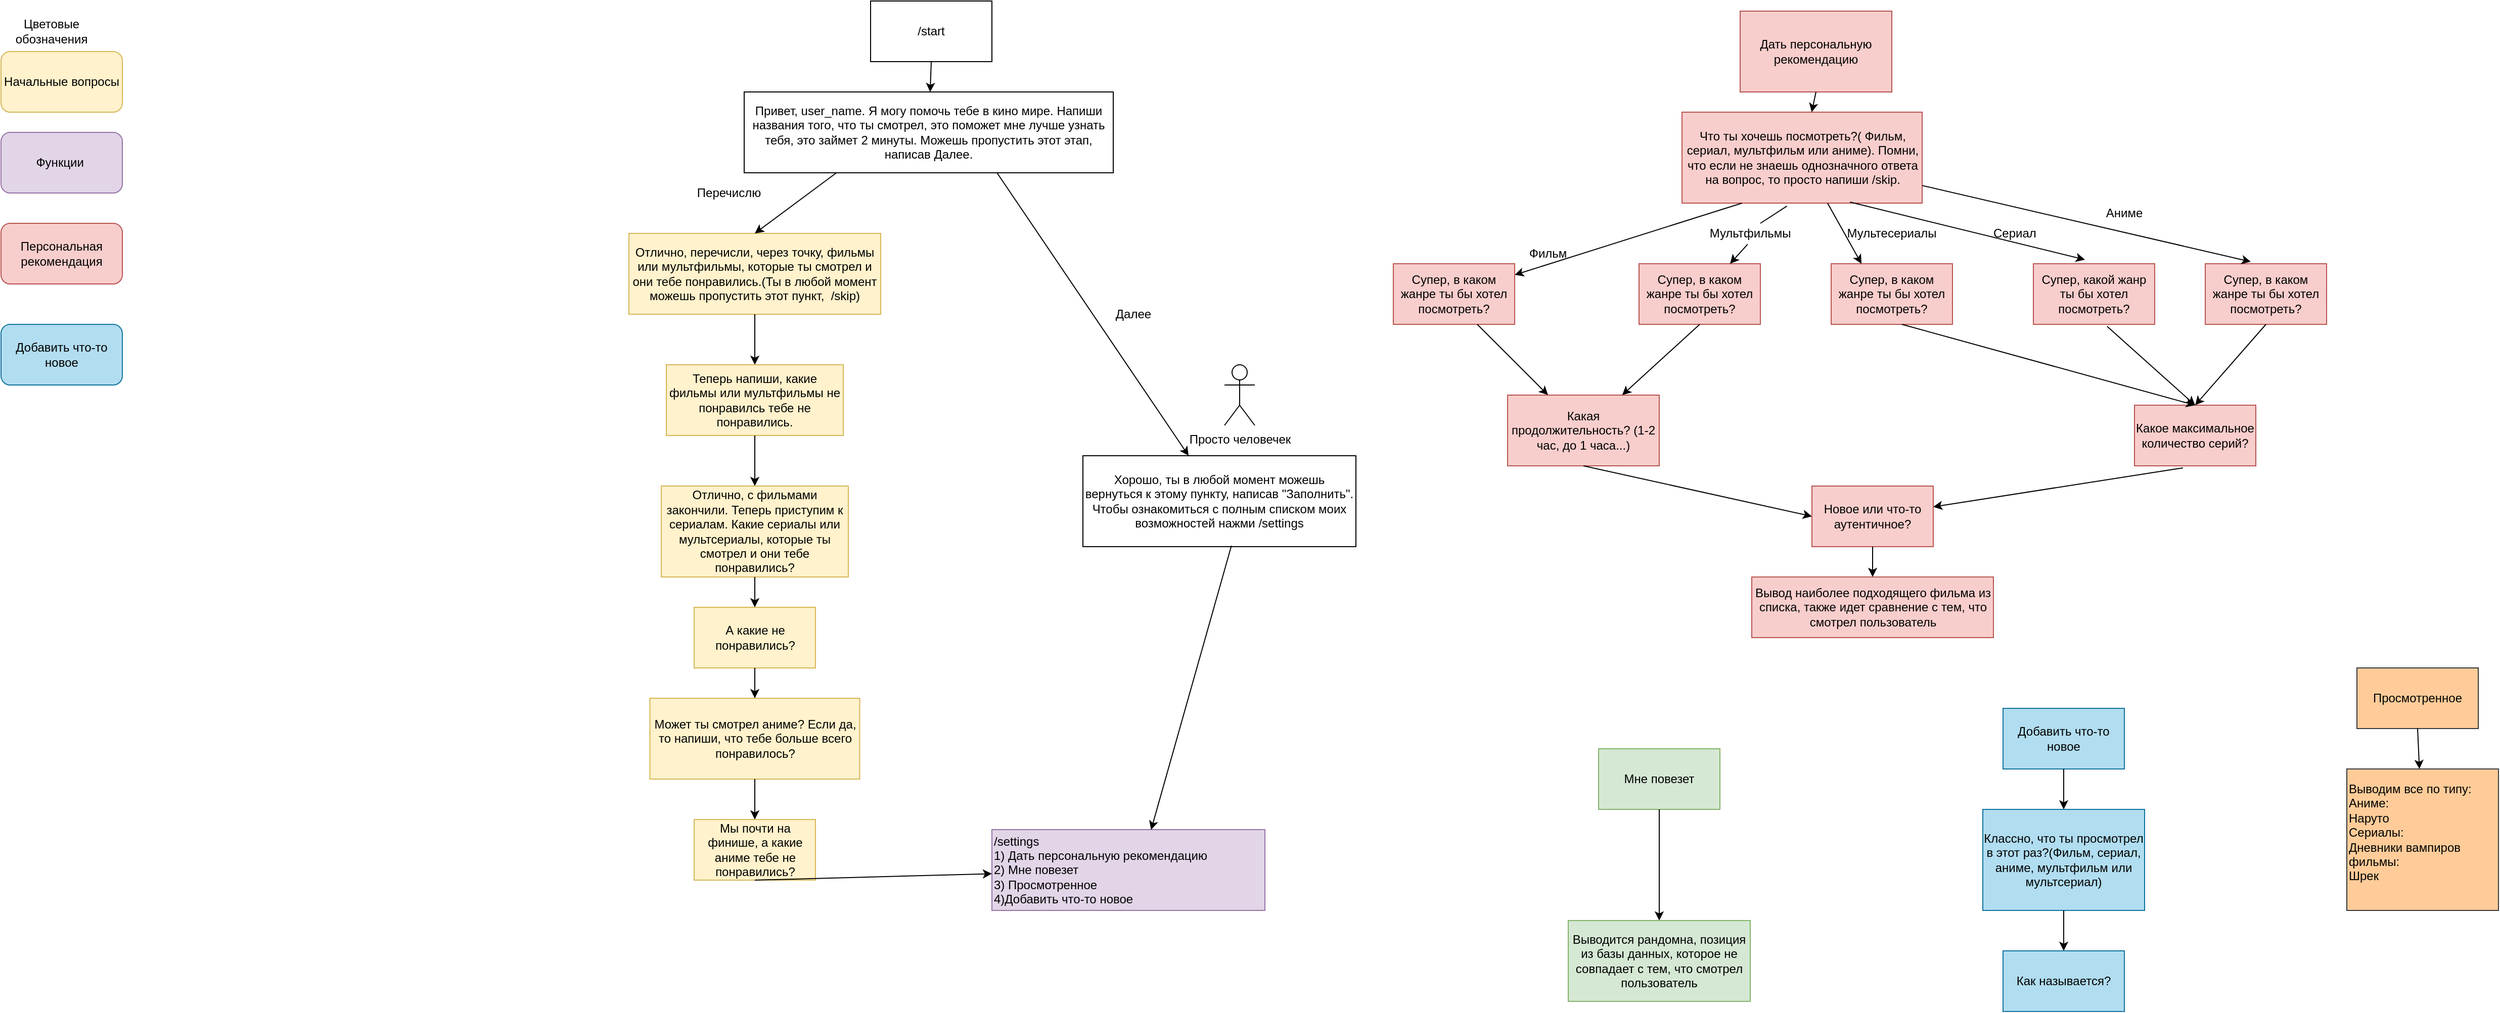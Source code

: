 <mxfile version="14.5.10" type="github">
  <diagram id="aV00lB4m98laV_DwpAlv" name="Page-1">
    <mxGraphModel dx="1695" dy="479" grid="1" gridSize="10" guides="1" tooltips="1" connect="1" arrows="1" fold="1" page="1" pageScale="1" pageWidth="827" pageHeight="1169" math="0" shadow="0">
      <root>
        <mxCell id="0" />
        <mxCell id="1" parent="0" />
        <mxCell id="vRKRvqlmKyvSmNE2YDa2-1" value="/start" style="rounded=0;whiteSpace=wrap;html=1;" parent="1" vertex="1">
          <mxGeometry x="310" width="120" height="60" as="geometry" />
        </mxCell>
        <mxCell id="vRKRvqlmKyvSmNE2YDa2-3" value="" style="endArrow=classic;html=1;exitX=0.5;exitY=1;exitDx=0;exitDy=0;" parent="1" source="vRKRvqlmKyvSmNE2YDa2-1" target="vRKRvqlmKyvSmNE2YDa2-4" edge="1">
          <mxGeometry width="50" height="50" relative="1" as="geometry">
            <mxPoint x="220" y="210" as="sourcePoint" />
            <mxPoint x="240" y="80" as="targetPoint" />
          </mxGeometry>
        </mxCell>
        <mxCell id="vRKRvqlmKyvSmNE2YDa2-4" value="Привет, user_name. Я могу помочь тебе в кино мире. Напиши названия того, что ты смотрел, это поможет мне лучше узнать тебя, это займет 2 минуты. Можешь пропустить этот этап, написав Далее." style="rounded=0;whiteSpace=wrap;html=1;" parent="1" vertex="1">
          <mxGeometry x="185" y="90" width="365" height="80" as="geometry" />
        </mxCell>
        <mxCell id="vRKRvqlmKyvSmNE2YDa2-5" value="Отлично, перечисли, через точку, фильмы или мультфильмы, которые ты смотрел и они тебе понравились.(Ты в любой момент можешь пропустить этот пункт,&amp;nbsp; /skip)" style="rounded=0;whiteSpace=wrap;html=1;fillColor=#fff2cc;strokeColor=#d6b656;" parent="1" vertex="1">
          <mxGeometry x="71" y="230" width="249" height="80" as="geometry" />
        </mxCell>
        <mxCell id="vRKRvqlmKyvSmNE2YDa2-6" value="Хорошо, ты в любой момент можешь вернуться к этому пункту, написав &quot;Заполнить&quot;. Чтобы ознакомиться с полным списком моих возможностей нажми /settings" style="rounded=0;whiteSpace=wrap;html=1;" parent="1" vertex="1">
          <mxGeometry x="520" y="450" width="270" height="90" as="geometry" />
        </mxCell>
        <mxCell id="vRKRvqlmKyvSmNE2YDa2-7" value="" style="endArrow=classic;html=1;exitX=0.25;exitY=1;exitDx=0;exitDy=0;entryX=0.5;entryY=0;entryDx=0;entryDy=0;" parent="1" source="vRKRvqlmKyvSmNE2YDa2-4" target="vRKRvqlmKyvSmNE2YDa2-5" edge="1">
          <mxGeometry width="50" height="50" relative="1" as="geometry">
            <mxPoint x="220" y="180" as="sourcePoint" />
            <mxPoint x="270" y="130" as="targetPoint" />
          </mxGeometry>
        </mxCell>
        <mxCell id="vRKRvqlmKyvSmNE2YDa2-8" value="" style="endArrow=classic;html=1;exitX=0.685;exitY=1;exitDx=0;exitDy=0;exitPerimeter=0;" parent="1" source="vRKRvqlmKyvSmNE2YDa2-4" target="vRKRvqlmKyvSmNE2YDa2-6" edge="1">
          <mxGeometry width="50" height="50" relative="1" as="geometry">
            <mxPoint x="220" y="180" as="sourcePoint" />
            <mxPoint x="270" y="130" as="targetPoint" />
          </mxGeometry>
        </mxCell>
        <mxCell id="vRKRvqlmKyvSmNE2YDa2-9" value="Далее" style="text;html=1;strokeColor=none;fillColor=none;align=center;verticalAlign=middle;whiteSpace=wrap;rounded=0;" parent="1" vertex="1">
          <mxGeometry x="550" y="300" width="40" height="20" as="geometry" />
        </mxCell>
        <mxCell id="vRKRvqlmKyvSmNE2YDa2-10" value="Перечислю" style="text;html=1;strokeColor=none;fillColor=none;align=center;verticalAlign=middle;whiteSpace=wrap;rounded=0;" parent="1" vertex="1">
          <mxGeometry x="150" y="180" width="40" height="20" as="geometry" />
        </mxCell>
        <mxCell id="vRKRvqlmKyvSmNE2YDa2-12" value="" style="endArrow=classic;html=1;exitX=0.5;exitY=1;exitDx=0;exitDy=0;" parent="1" source="vRKRvqlmKyvSmNE2YDa2-5" target="vRKRvqlmKyvSmNE2YDa2-13" edge="1">
          <mxGeometry width="50" height="50" relative="1" as="geometry">
            <mxPoint x="220" y="310" as="sourcePoint" />
            <mxPoint x="130" y="330" as="targetPoint" />
          </mxGeometry>
        </mxCell>
        <mxCell id="vRKRvqlmKyvSmNE2YDa2-13" value="Теперь напиши, какие фильмы или мультфильмы не понравилсь тебе не понравились." style="rounded=0;whiteSpace=wrap;html=1;fillColor=#fff2cc;strokeColor=#d6b656;" parent="1" vertex="1">
          <mxGeometry x="108" y="360" width="175" height="70" as="geometry" />
        </mxCell>
        <mxCell id="vRKRvqlmKyvSmNE2YDa2-15" value="" style="endArrow=classic;html=1;exitX=0.5;exitY=1;exitDx=0;exitDy=0;" parent="1" source="vRKRvqlmKyvSmNE2YDa2-13" target="vRKRvqlmKyvSmNE2YDa2-16" edge="1">
          <mxGeometry width="50" height="50" relative="1" as="geometry">
            <mxPoint x="220" y="310" as="sourcePoint" />
            <mxPoint x="130" y="410" as="targetPoint" />
          </mxGeometry>
        </mxCell>
        <mxCell id="vRKRvqlmKyvSmNE2YDa2-16" value="Отлично, с фильмами закончили. Теперь приступим к сериалам. Какие сериалы или мультсериалы, которые ты смотрел и они тебе понравились?" style="rounded=0;whiteSpace=wrap;html=1;fillColor=#fff2cc;strokeColor=#d6b656;" parent="1" vertex="1">
          <mxGeometry x="103" y="480" width="185" height="90" as="geometry" />
        </mxCell>
        <mxCell id="vRKRvqlmKyvSmNE2YDa2-17" value="А какие не понравились?" style="rounded=0;whiteSpace=wrap;html=1;fillColor=#fff2cc;strokeColor=#d6b656;" parent="1" vertex="1">
          <mxGeometry x="135.5" y="600" width="120" height="60" as="geometry" />
        </mxCell>
        <mxCell id="vRKRvqlmKyvSmNE2YDa2-18" value="" style="endArrow=classic;html=1;exitX=0.5;exitY=1;exitDx=0;exitDy=0;" parent="1" source="vRKRvqlmKyvSmNE2YDa2-16" target="vRKRvqlmKyvSmNE2YDa2-17" edge="1">
          <mxGeometry width="50" height="50" relative="1" as="geometry">
            <mxPoint x="220" y="580" as="sourcePoint" />
            <mxPoint x="270" y="530" as="targetPoint" />
          </mxGeometry>
        </mxCell>
        <mxCell id="vRKRvqlmKyvSmNE2YDa2-19" value="Может ты смотрел аниме? Если да, то напиши, что тебе больше всего понравилось?" style="rounded=0;whiteSpace=wrap;html=1;fillColor=#fff2cc;strokeColor=#d6b656;" parent="1" vertex="1">
          <mxGeometry x="91.75" y="690" width="207.5" height="80" as="geometry" />
        </mxCell>
        <mxCell id="vRKRvqlmKyvSmNE2YDa2-20" value="" style="endArrow=classic;html=1;exitX=0.5;exitY=1;exitDx=0;exitDy=0;" parent="1" source="vRKRvqlmKyvSmNE2YDa2-17" target="vRKRvqlmKyvSmNE2YDa2-19" edge="1">
          <mxGeometry width="50" height="50" relative="1" as="geometry">
            <mxPoint x="240" y="700" as="sourcePoint" />
            <mxPoint x="290" y="650" as="targetPoint" />
          </mxGeometry>
        </mxCell>
        <mxCell id="Wr12T5slUzwtYqqn4j88-1" value="Мы почти на финише, а какие аниме тебе не понравились?" style="rounded=0;whiteSpace=wrap;html=1;fillColor=#fff2cc;strokeColor=#d6b656;" parent="1" vertex="1">
          <mxGeometry x="135.5" y="810" width="120" height="60" as="geometry" />
        </mxCell>
        <mxCell id="Wr12T5slUzwtYqqn4j88-2" value="" style="endArrow=classic;html=1;exitX=0.5;exitY=1;exitDx=0;exitDy=0;entryX=0.5;entryY=0;entryDx=0;entryDy=0;" parent="1" source="vRKRvqlmKyvSmNE2YDa2-19" target="Wr12T5slUzwtYqqn4j88-1" edge="1">
          <mxGeometry width="50" height="50" relative="1" as="geometry">
            <mxPoint x="390" y="710" as="sourcePoint" />
            <mxPoint x="440" y="660" as="targetPoint" />
          </mxGeometry>
        </mxCell>
        <mxCell id="Wr12T5slUzwtYqqn4j88-4" value="Начальные вопросы " style="rounded=1;whiteSpace=wrap;html=1;fillColor=#fff2cc;strokeColor=#d6b656;" parent="1" vertex="1">
          <mxGeometry x="-550" y="50" width="120" height="60" as="geometry" />
        </mxCell>
        <mxCell id="Wr12T5slUzwtYqqn4j88-5" value="Цветовые обозначения" style="text;html=1;strokeColor=none;fillColor=none;align=center;verticalAlign=middle;whiteSpace=wrap;rounded=0;" parent="1" vertex="1">
          <mxGeometry x="-520" y="20" width="40" height="20" as="geometry" />
        </mxCell>
        <mxCell id="2YeTzln--VD0P2cOwKcS-1" value="/settings&lt;br&gt;1) Дать персональную рекомендацию&lt;br&gt;2) Мне повезет&lt;br&gt;&lt;div&gt;&lt;span&gt;3) Просмотренное&amp;nbsp;&lt;/span&gt;&lt;/div&gt;&lt;div&gt;&lt;span&gt;4)Добавить что-то новое&lt;/span&gt;&lt;/div&gt;" style="rounded=0;whiteSpace=wrap;html=1;fillColor=#e1d5e7;strokeColor=#9673a6;align=left;" parent="1" vertex="1">
          <mxGeometry x="430" y="820" width="270" height="80" as="geometry" />
        </mxCell>
        <mxCell id="2YeTzln--VD0P2cOwKcS-2" value="Функции&amp;nbsp;" style="rounded=1;whiteSpace=wrap;html=1;fillColor=#e1d5e7;strokeColor=#9673a6;" parent="1" vertex="1">
          <mxGeometry x="-550" y="130" width="120" height="60" as="geometry" />
        </mxCell>
        <mxCell id="2YeTzln--VD0P2cOwKcS-3" value="" style="endArrow=classic;html=1;exitX=0.5;exitY=1;exitDx=0;exitDy=0;" parent="1" source="Wr12T5slUzwtYqqn4j88-1" target="2YeTzln--VD0P2cOwKcS-1" edge="1">
          <mxGeometry width="50" height="50" relative="1" as="geometry">
            <mxPoint x="410" y="760" as="sourcePoint" />
            <mxPoint x="470" y="870" as="targetPoint" />
          </mxGeometry>
        </mxCell>
        <mxCell id="2YeTzln--VD0P2cOwKcS-4" value="" style="endArrow=classic;html=1;exitX=0.544;exitY=0.989;exitDx=0;exitDy=0;exitPerimeter=0;entryX=0.583;entryY=0.003;entryDx=0;entryDy=0;entryPerimeter=0;" parent="1" source="vRKRvqlmKyvSmNE2YDa2-6" target="2YeTzln--VD0P2cOwKcS-1" edge="1">
          <mxGeometry width="50" height="50" relative="1" as="geometry">
            <mxPoint x="410" y="760" as="sourcePoint" />
            <mxPoint x="460" y="710" as="targetPoint" />
          </mxGeometry>
        </mxCell>
        <mxCell id="2YeTzln--VD0P2cOwKcS-5" value="Дать персональную рекомендацию" style="rounded=0;whiteSpace=wrap;html=1;fillColor=#f8cecc;strokeColor=#b85450;" parent="1" vertex="1">
          <mxGeometry x="1170" y="10" width="150" height="80" as="geometry" />
        </mxCell>
        <mxCell id="2YeTzln--VD0P2cOwKcS-6" value="" style="endArrow=classic;html=1;exitX=0.5;exitY=1;exitDx=0;exitDy=0;" parent="1" source="2YeTzln--VD0P2cOwKcS-5" target="2YeTzln--VD0P2cOwKcS-7" edge="1">
          <mxGeometry width="50" height="50" relative="1" as="geometry">
            <mxPoint x="850" y="140" as="sourcePoint" />
            <mxPoint x="1245" y="160" as="targetPoint" />
          </mxGeometry>
        </mxCell>
        <mxCell id="2YeTzln--VD0P2cOwKcS-7" value="Что ты хочешь посмотреть?( Фильм, сериал, мультфильм или аниме). Помни, что если не знаешь однозначного ответа на вопрос, то просто напиши /skip. " style="rounded=0;whiteSpace=wrap;html=1;fillColor=#f8cecc;strokeColor=#b85450;" parent="1" vertex="1">
          <mxGeometry x="1112.5" y="110" width="237.5" height="90" as="geometry" />
        </mxCell>
        <mxCell id="2YeTzln--VD0P2cOwKcS-8" value="" style="endArrow=classic;html=1;exitX=0.25;exitY=1;exitDx=0;exitDy=0;" parent="1" source="2YeTzln--VD0P2cOwKcS-7" target="2YeTzln--VD0P2cOwKcS-9" edge="1">
          <mxGeometry width="50" height="50" relative="1" as="geometry">
            <mxPoint x="850" y="210" as="sourcePoint" />
            <mxPoint x="1080" y="270" as="targetPoint" />
            <Array as="points" />
          </mxGeometry>
        </mxCell>
        <mxCell id="2YeTzln--VD0P2cOwKcS-9" value="Супер, в каком жанре ты бы хотел посмотреть?" style="rounded=0;whiteSpace=wrap;html=1;fillColor=#f8cecc;strokeColor=#b85450;" parent="1" vertex="1">
          <mxGeometry x="827" y="260" width="120" height="60" as="geometry" />
        </mxCell>
        <mxCell id="niV2gqIyMvJU-rpUqNF2-1" value="Фильм" style="text;html=1;strokeColor=none;fillColor=none;align=center;verticalAlign=middle;whiteSpace=wrap;rounded=0;" vertex="1" parent="1">
          <mxGeometry x="960" y="240" width="40" height="20" as="geometry" />
        </mxCell>
        <mxCell id="niV2gqIyMvJU-rpUqNF2-2" value="Супер, какой жанр ты бы хотел посмотреть?" style="rounded=0;whiteSpace=wrap;html=1;fillColor=#f8cecc;strokeColor=#b85450;" vertex="1" parent="1">
          <mxGeometry x="1460" y="260" width="120" height="60" as="geometry" />
        </mxCell>
        <mxCell id="niV2gqIyMvJU-rpUqNF2-3" value="" style="endArrow=classic;html=1;exitX=0.7;exitY=0.989;exitDx=0;exitDy=0;exitPerimeter=0;entryX=0.425;entryY=-0.067;entryDx=0;entryDy=0;entryPerimeter=0;" edge="1" parent="1" source="2YeTzln--VD0P2cOwKcS-7" target="niV2gqIyMvJU-rpUqNF2-2">
          <mxGeometry width="50" height="50" relative="1" as="geometry">
            <mxPoint x="1150" y="260" as="sourcePoint" />
            <mxPoint x="1200" y="210" as="targetPoint" />
          </mxGeometry>
        </mxCell>
        <mxCell id="niV2gqIyMvJU-rpUqNF2-4" value="&amp;nbsp;Сериал" style="text;html=1;strokeColor=none;fillColor=none;align=center;verticalAlign=middle;whiteSpace=wrap;rounded=0;" vertex="1" parent="1">
          <mxGeometry x="1420" y="220" width="40" height="20" as="geometry" />
        </mxCell>
        <mxCell id="niV2gqIyMvJU-rpUqNF2-6" value="Супер, в каком жанре ты бы хотел посмотреть?" style="rounded=0;whiteSpace=wrap;html=1;fillColor=#f8cecc;strokeColor=#b85450;" vertex="1" parent="1">
          <mxGeometry x="1070" y="260" width="120" height="60" as="geometry" />
        </mxCell>
        <mxCell id="niV2gqIyMvJU-rpUqNF2-7" value="Супер, в каком жанре ты бы хотел посмотреть?" style="rounded=0;whiteSpace=wrap;html=1;fillColor=#f8cecc;strokeColor=#b85450;" vertex="1" parent="1">
          <mxGeometry x="1260" y="260" width="120" height="60" as="geometry" />
        </mxCell>
        <mxCell id="niV2gqIyMvJU-rpUqNF2-9" value="" style="endArrow=classic;html=1;entryX=0.25;entryY=0;entryDx=0;entryDy=0;" edge="1" parent="1" source="2YeTzln--VD0P2cOwKcS-7" target="niV2gqIyMvJU-rpUqNF2-7">
          <mxGeometry width="50" height="50" relative="1" as="geometry">
            <mxPoint x="1240" y="230" as="sourcePoint" />
            <mxPoint x="1290" y="180" as="targetPoint" />
          </mxGeometry>
        </mxCell>
        <mxCell id="niV2gqIyMvJU-rpUqNF2-11" value="" style="endArrow=classic;html=1;exitX=0.437;exitY=1.033;exitDx=0;exitDy=0;exitPerimeter=0;entryX=0.75;entryY=0;entryDx=0;entryDy=0;startArrow=none;" edge="1" parent="1" source="niV2gqIyMvJU-rpUqNF2-13" target="niV2gqIyMvJU-rpUqNF2-6">
          <mxGeometry width="50" height="50" relative="1" as="geometry">
            <mxPoint x="1130" y="240" as="sourcePoint" />
            <mxPoint x="1180" y="190" as="targetPoint" />
          </mxGeometry>
        </mxCell>
        <mxCell id="niV2gqIyMvJU-rpUqNF2-14" value="Мультесериалы" style="text;html=1;strokeColor=none;fillColor=none;align=center;verticalAlign=middle;whiteSpace=wrap;rounded=0;" vertex="1" parent="1">
          <mxGeometry x="1300" y="220" width="40" height="20" as="geometry" />
        </mxCell>
        <mxCell id="niV2gqIyMvJU-rpUqNF2-13" value="Мультфильмы" style="text;html=1;strokeColor=none;fillColor=none;align=center;verticalAlign=middle;whiteSpace=wrap;rounded=0;" vertex="1" parent="1">
          <mxGeometry x="1160" y="220" width="40" height="20" as="geometry" />
        </mxCell>
        <mxCell id="niV2gqIyMvJU-rpUqNF2-16" value="" style="endArrow=none;html=1;exitX=0.437;exitY=1.033;exitDx=0;exitDy=0;exitPerimeter=0;entryX=0.75;entryY=0;entryDx=0;entryDy=0;" edge="1" parent="1" source="2YeTzln--VD0P2cOwKcS-7" target="niV2gqIyMvJU-rpUqNF2-13">
          <mxGeometry width="50" height="50" relative="1" as="geometry">
            <mxPoint x="1216.287" y="202.97" as="sourcePoint" />
            <mxPoint x="1160" y="260" as="targetPoint" />
          </mxGeometry>
        </mxCell>
        <mxCell id="niV2gqIyMvJU-rpUqNF2-18" value="Супер, в каком жанре ты бы хотел посмотреть?" style="rounded=0;whiteSpace=wrap;html=1;fillColor=#f8cecc;strokeColor=#b85450;" vertex="1" parent="1">
          <mxGeometry x="1630" y="260" width="120" height="60" as="geometry" />
        </mxCell>
        <mxCell id="niV2gqIyMvJU-rpUqNF2-19" value="" style="endArrow=classic;html=1;entryX=0.375;entryY=-0.033;entryDx=0;entryDy=0;entryPerimeter=0;" edge="1" parent="1" source="2YeTzln--VD0P2cOwKcS-7" target="niV2gqIyMvJU-rpUqNF2-18">
          <mxGeometry width="50" height="50" relative="1" as="geometry">
            <mxPoint x="1390" y="240" as="sourcePoint" />
            <mxPoint x="1440" y="190" as="targetPoint" />
          </mxGeometry>
        </mxCell>
        <mxCell id="niV2gqIyMvJU-rpUqNF2-20" value="Аниме" style="text;html=1;strokeColor=none;fillColor=none;align=center;verticalAlign=middle;whiteSpace=wrap;rounded=0;" vertex="1" parent="1">
          <mxGeometry x="1530" y="200" width="40" height="20" as="geometry" />
        </mxCell>
        <mxCell id="niV2gqIyMvJU-rpUqNF2-21" value="Какая продолжительность? (1-2 час, до 1 часа...)" style="rounded=0;whiteSpace=wrap;html=1;fillColor=#f8cecc;strokeColor=#b85450;" vertex="1" parent="1">
          <mxGeometry x="940" y="390" width="150" height="70" as="geometry" />
        </mxCell>
        <mxCell id="niV2gqIyMvJU-rpUqNF2-26" value="Какое максимальное количество серий? " style="rounded=0;whiteSpace=wrap;html=1;fillColor=#f8cecc;strokeColor=#b85450;" vertex="1" parent="1">
          <mxGeometry x="1560" y="400" width="120" height="60" as="geometry" />
        </mxCell>
        <mxCell id="niV2gqIyMvJU-rpUqNF2-27" value="" style="endArrow=classic;html=1;" edge="1" parent="1" target="niV2gqIyMvJU-rpUqNF2-21">
          <mxGeometry width="50" height="50" relative="1" as="geometry">
            <mxPoint x="910" y="320" as="sourcePoint" />
            <mxPoint x="960" y="270" as="targetPoint" />
          </mxGeometry>
        </mxCell>
        <mxCell id="niV2gqIyMvJU-rpUqNF2-28" value="" style="endArrow=classic;html=1;exitX=0.583;exitY=1;exitDx=0;exitDy=0;exitPerimeter=0;entryX=0.5;entryY=0;entryDx=0;entryDy=0;" edge="1" parent="1" source="niV2gqIyMvJU-rpUqNF2-7" target="niV2gqIyMvJU-rpUqNF2-26">
          <mxGeometry width="50" height="50" relative="1" as="geometry">
            <mxPoint x="1290" y="330" as="sourcePoint" />
            <mxPoint x="1340" y="280" as="targetPoint" />
          </mxGeometry>
        </mxCell>
        <mxCell id="niV2gqIyMvJU-rpUqNF2-29" value="" style="endArrow=classic;html=1;exitX=0.5;exitY=1;exitDx=0;exitDy=0;" edge="1" parent="1" source="niV2gqIyMvJU-rpUqNF2-6" target="niV2gqIyMvJU-rpUqNF2-21">
          <mxGeometry width="50" height="50" relative="1" as="geometry">
            <mxPoint x="1290" y="330" as="sourcePoint" />
            <mxPoint x="1340" y="280" as="targetPoint" />
          </mxGeometry>
        </mxCell>
        <mxCell id="niV2gqIyMvJU-rpUqNF2-30" value="" style="endArrow=classic;html=1;exitX=0.5;exitY=1;exitDx=0;exitDy=0;entryX=0.5;entryY=0;entryDx=0;entryDy=0;" edge="1" parent="1" source="niV2gqIyMvJU-rpUqNF2-18" target="niV2gqIyMvJU-rpUqNF2-26">
          <mxGeometry width="50" height="50" relative="1" as="geometry">
            <mxPoint x="1290" y="330" as="sourcePoint" />
            <mxPoint x="1340" y="280" as="targetPoint" />
          </mxGeometry>
        </mxCell>
        <mxCell id="niV2gqIyMvJU-rpUqNF2-31" value="" style="endArrow=classic;html=1;exitX=0.608;exitY=1.033;exitDx=0;exitDy=0;exitPerimeter=0;entryX=0.5;entryY=0;entryDx=0;entryDy=0;" edge="1" parent="1" source="niV2gqIyMvJU-rpUqNF2-2" target="niV2gqIyMvJU-rpUqNF2-26">
          <mxGeometry width="50" height="50" relative="1" as="geometry">
            <mxPoint x="1290" y="330" as="sourcePoint" />
            <mxPoint x="1340" y="280" as="targetPoint" />
          </mxGeometry>
        </mxCell>
        <mxCell id="niV2gqIyMvJU-rpUqNF2-32" value="" style="endArrow=classic;html=1;exitX=0.5;exitY=1;exitDx=0;exitDy=0;entryX=0;entryY=0.5;entryDx=0;entryDy=0;" edge="1" parent="1" source="niV2gqIyMvJU-rpUqNF2-21" target="niV2gqIyMvJU-rpUqNF2-34">
          <mxGeometry width="50" height="50" relative="1" as="geometry">
            <mxPoint x="1290" y="440" as="sourcePoint" />
            <mxPoint x="1170" y="510" as="targetPoint" />
          </mxGeometry>
        </mxCell>
        <mxCell id="niV2gqIyMvJU-rpUqNF2-33" value="" style="endArrow=classic;html=1;exitX=0.4;exitY=1.033;exitDx=0;exitDy=0;exitPerimeter=0;" edge="1" parent="1" source="niV2gqIyMvJU-rpUqNF2-26" target="niV2gqIyMvJU-rpUqNF2-34">
          <mxGeometry width="50" height="50" relative="1" as="geometry">
            <mxPoint x="1290" y="440" as="sourcePoint" />
            <mxPoint x="1370" y="510" as="targetPoint" />
          </mxGeometry>
        </mxCell>
        <mxCell id="niV2gqIyMvJU-rpUqNF2-34" value="Новое или что-то аутентичное?" style="rounded=0;whiteSpace=wrap;html=1;fillColor=#f8cecc;strokeColor=#b85450;" vertex="1" parent="1">
          <mxGeometry x="1241" y="480" width="120" height="60" as="geometry" />
        </mxCell>
        <mxCell id="niV2gqIyMvJU-rpUqNF2-35" value="" style="endArrow=classic;html=1;exitX=0.5;exitY=1;exitDx=0;exitDy=0;" edge="1" parent="1" source="niV2gqIyMvJU-rpUqNF2-34" target="niV2gqIyMvJU-rpUqNF2-36">
          <mxGeometry width="50" height="50" relative="1" as="geometry">
            <mxPoint x="1290" y="500" as="sourcePoint" />
            <mxPoint x="1301" y="600" as="targetPoint" />
          </mxGeometry>
        </mxCell>
        <mxCell id="niV2gqIyMvJU-rpUqNF2-36" value="Вывод наиболее подходящего фильма из списка, также идет сравнение с тем, что смотрел пользователь" style="rounded=0;whiteSpace=wrap;html=1;fillColor=#f8cecc;strokeColor=#b85450;" vertex="1" parent="1">
          <mxGeometry x="1181.5" y="570" width="239" height="60" as="geometry" />
        </mxCell>
        <mxCell id="niV2gqIyMvJU-rpUqNF2-37" value="Персональная рекомендация" style="rounded=1;whiteSpace=wrap;html=1;fillColor=#f8cecc;strokeColor=#b85450;" vertex="1" parent="1">
          <mxGeometry x="-550" y="220" width="120" height="60" as="geometry" />
        </mxCell>
        <mxCell id="niV2gqIyMvJU-rpUqNF2-38" value="Просто человечек" style="shape=umlActor;verticalLabelPosition=bottom;verticalAlign=top;html=1;outlineConnect=0;" vertex="1" parent="1">
          <mxGeometry x="660" y="360" width="30" height="60" as="geometry" />
        </mxCell>
        <mxCell id="niV2gqIyMvJU-rpUqNF2-40" value="Мне повезет" style="rounded=0;whiteSpace=wrap;html=1;fillColor=#d5e8d4;strokeColor=#82b366;" vertex="1" parent="1">
          <mxGeometry x="1030" y="740" width="120" height="60" as="geometry" />
        </mxCell>
        <mxCell id="niV2gqIyMvJU-rpUqNF2-41" value="" style="endArrow=classic;html=1;exitX=0.5;exitY=1;exitDx=0;exitDy=0;" edge="1" parent="1" source="niV2gqIyMvJU-rpUqNF2-40" target="niV2gqIyMvJU-rpUqNF2-42">
          <mxGeometry width="50" height="50" relative="1" as="geometry">
            <mxPoint x="2090" y="110" as="sourcePoint" />
            <mxPoint x="2090" y="170" as="targetPoint" />
          </mxGeometry>
        </mxCell>
        <mxCell id="niV2gqIyMvJU-rpUqNF2-42" value="Выводится рандомна, позиция из базы данных, которое не совпадает с тем, что смотрел пользователь " style="rounded=0;whiteSpace=wrap;html=1;fillColor=#d5e8d4;strokeColor=#82b366;" vertex="1" parent="1">
          <mxGeometry x="1000" y="910" width="180" height="80" as="geometry" />
        </mxCell>
        <mxCell id="niV2gqIyMvJU-rpUqNF2-44" value="Добавить что-то новое" style="rounded=0;whiteSpace=wrap;html=1;fillColor=#b1ddf0;strokeColor=#10739e;" vertex="1" parent="1">
          <mxGeometry x="1430" y="700" width="120" height="60" as="geometry" />
        </mxCell>
        <mxCell id="niV2gqIyMvJU-rpUqNF2-45" value="" style="endArrow=classic;html=1;exitX=0.5;exitY=1;exitDx=0;exitDy=0;" edge="1" parent="1" source="niV2gqIyMvJU-rpUqNF2-44" target="niV2gqIyMvJU-rpUqNF2-46">
          <mxGeometry width="50" height="50" relative="1" as="geometry">
            <mxPoint x="1490" y="770" as="sourcePoint" />
            <mxPoint x="1490" y="800" as="targetPoint" />
          </mxGeometry>
        </mxCell>
        <mxCell id="niV2gqIyMvJU-rpUqNF2-46" value="Классно, что ты просмотрел в этот раз?(Фильм, сериал, аниме, мультфильм или мультсериал)" style="rounded=0;whiteSpace=wrap;html=1;fillColor=#b1ddf0;strokeColor=#10739e;" vertex="1" parent="1">
          <mxGeometry x="1410" y="800" width="160" height="100" as="geometry" />
        </mxCell>
        <mxCell id="niV2gqIyMvJU-rpUqNF2-48" value="" style="endArrow=classic;html=1;exitX=0.5;exitY=1;exitDx=0;exitDy=0;entryX=0.5;entryY=0;entryDx=0;entryDy=0;" edge="1" parent="1" source="niV2gqIyMvJU-rpUqNF2-46" target="niV2gqIyMvJU-rpUqNF2-49">
          <mxGeometry width="50" height="50" relative="1" as="geometry">
            <mxPoint x="1490" y="910" as="sourcePoint" />
            <mxPoint x="1490" y="950" as="targetPoint" />
          </mxGeometry>
        </mxCell>
        <mxCell id="niV2gqIyMvJU-rpUqNF2-49" value="Как называется?" style="rounded=0;whiteSpace=wrap;html=1;fillColor=#b1ddf0;strokeColor=#10739e;" vertex="1" parent="1">
          <mxGeometry x="1430" y="940" width="120" height="60" as="geometry" />
        </mxCell>
        <mxCell id="niV2gqIyMvJU-rpUqNF2-50" value="Добавить что-то новое" style="rounded=1;whiteSpace=wrap;html=1;fillColor=#b1ddf0;strokeColor=#10739e;" vertex="1" parent="1">
          <mxGeometry x="-550" y="320" width="120" height="60" as="geometry" />
        </mxCell>
        <mxCell id="niV2gqIyMvJU-rpUqNF2-51" value="&lt;span&gt;Просмотренное &lt;br&gt;&lt;/span&gt;" style="rounded=0;whiteSpace=wrap;html=1;fillColor=#ffcc99;strokeColor=#36393d;" vertex="1" parent="1">
          <mxGeometry x="1780" y="660" width="120" height="60" as="geometry" />
        </mxCell>
        <mxCell id="niV2gqIyMvJU-rpUqNF2-52" value="" style="endArrow=classic;html=1;exitX=0.5;exitY=1;exitDx=0;exitDy=0;" edge="1" parent="1" source="niV2gqIyMvJU-rpUqNF2-51" target="niV2gqIyMvJU-rpUqNF2-53">
          <mxGeometry width="50" height="50" relative="1" as="geometry">
            <mxPoint x="2030" y="700" as="sourcePoint" />
            <mxPoint x="1840" y="770" as="targetPoint" />
          </mxGeometry>
        </mxCell>
        <mxCell id="niV2gqIyMvJU-rpUqNF2-53" value="&lt;div align=&quot;center&quot;&gt;Выводим все по типу:&lt;br&gt;&lt;/div&gt;&lt;div align=&quot;left&quot;&gt;Аниме:&lt;/div&gt;&lt;div align=&quot;left&quot;&gt;Наруто&lt;br&gt;Сериалы:&lt;/div&gt;&lt;div align=&quot;left&quot;&gt;Дневники вампиров&lt;/div&gt;&lt;div align=&quot;left&quot;&gt;фильмы:&lt;/div&gt;&lt;div align=&quot;left&quot;&gt;Шрек&lt;br&gt;&lt;/div&gt;&lt;div align=&quot;left&quot;&gt;&lt;br&gt;&lt;/div&gt;" style="rounded=0;whiteSpace=wrap;html=1;fillColor=#ffcc99;strokeColor=#36393d;align=left;" vertex="1" parent="1">
          <mxGeometry x="1770" y="760" width="150" height="140" as="geometry" />
        </mxCell>
      </root>
    </mxGraphModel>
  </diagram>
</mxfile>
